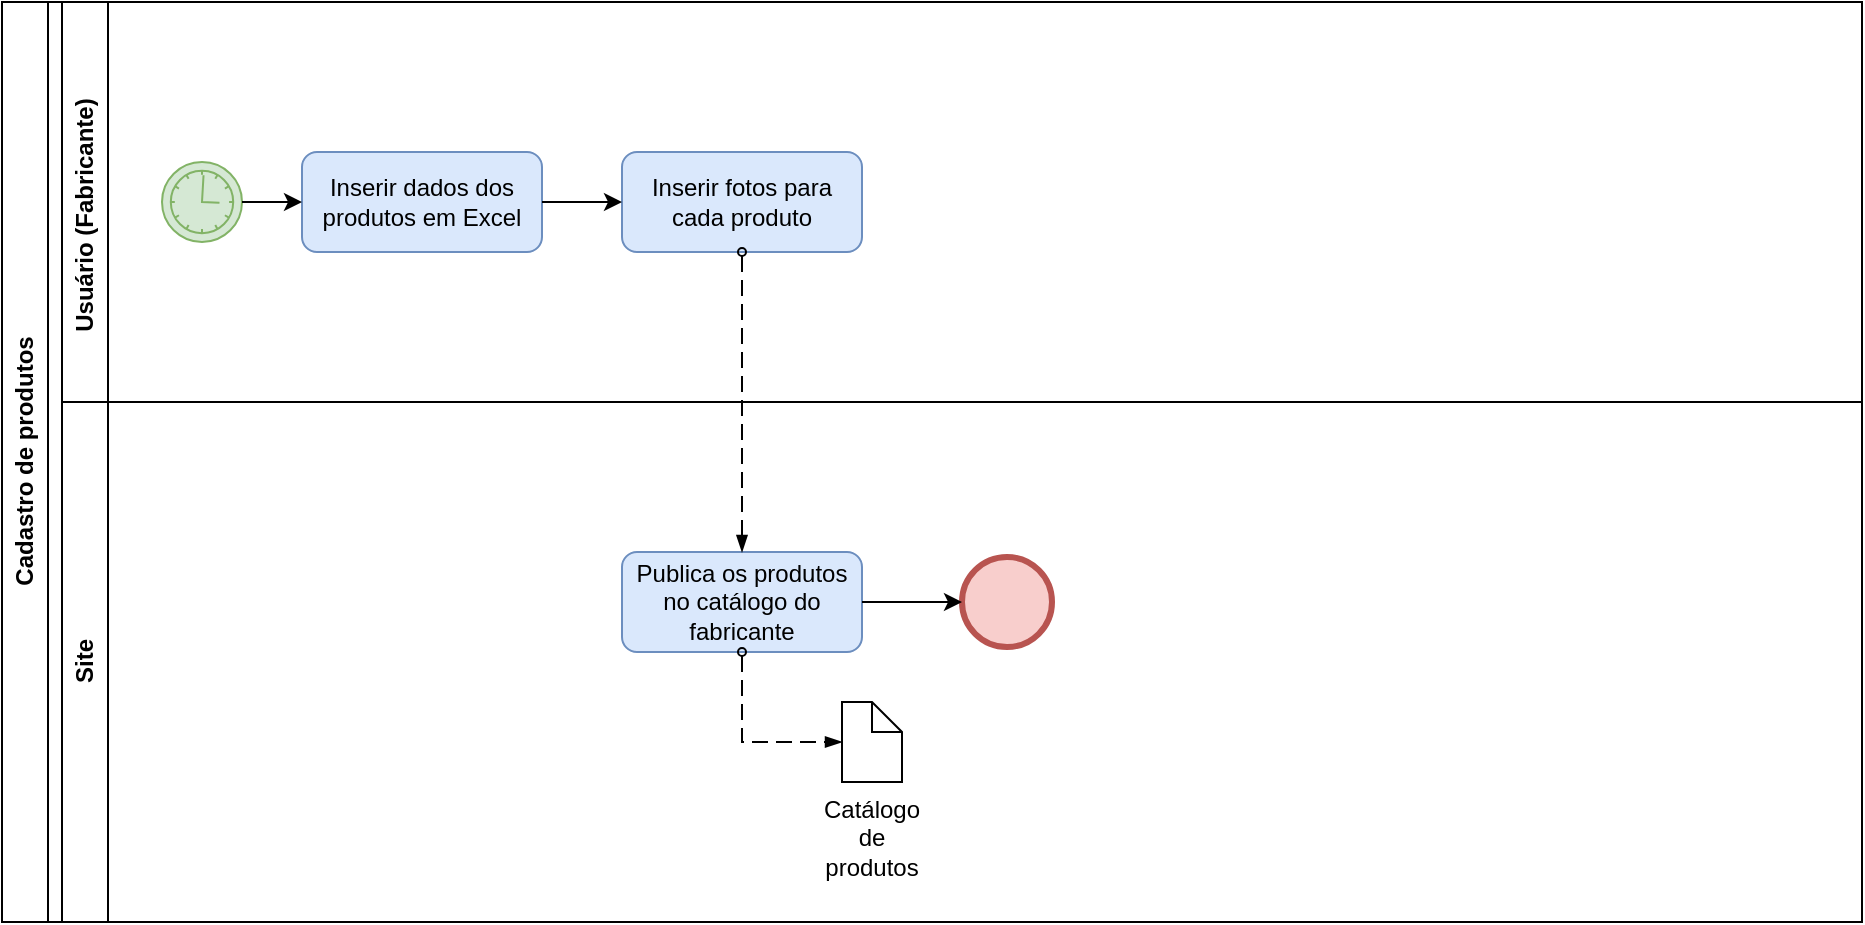 <mxfile version="20.6.2" type="device"><diagram name="Page-1" id="2a216829-ef6e-dabb-86c1-c78162f3ba2b"><mxGraphModel dx="1422" dy="834" grid="1" gridSize="10" guides="1" tooltips="1" connect="1" arrows="1" fold="1" page="1" pageScale="1" pageWidth="850" pageHeight="1100" background="none" math="0" shadow="0"><root><mxCell id="0"/><mxCell id="1" parent="0"/><mxCell id="rien50JcleoXG5JkXq-R-1" value="Usuário (Fabricante)&amp;nbsp; &amp;nbsp; &amp;nbsp; &amp;nbsp; &amp;nbsp; &amp;nbsp; &amp;nbsp;&amp;nbsp;&lt;br&gt;" style="swimlane;horizontal=0;whiteSpace=wrap;html=1;align=right;" vertex="1" parent="1"><mxGeometry x="60" y="10" width="900" height="460" as="geometry"/></mxCell><mxCell id="rien50JcleoXG5JkXq-R-2" value="" style="points=[[0.145,0.145,0],[0.5,0,0],[0.855,0.145,0],[1,0.5,0],[0.855,0.855,0],[0.5,1,0],[0.145,0.855,0],[0,0.5,0]];shape=mxgraph.bpmn.event;html=1;verticalLabelPosition=bottom;labelBackgroundColor=#ffffff;verticalAlign=top;align=center;perimeter=ellipsePerimeter;outlineConnect=0;aspect=fixed;outline=standard;symbol=timer;fillColor=#d5e8d4;strokeColor=#82b366;" vertex="1" parent="rien50JcleoXG5JkXq-R-1"><mxGeometry x="50" y="80" width="40" height="40" as="geometry"/></mxCell><mxCell id="rien50JcleoXG5JkXq-R-3" value="Inserir dados dos produtos em Excel" style="rounded=1;whiteSpace=wrap;html=1;fillColor=#dae8fc;strokeColor=#6c8ebf;" vertex="1" parent="rien50JcleoXG5JkXq-R-1"><mxGeometry x="120" y="75" width="120" height="50" as="geometry"/></mxCell><mxCell id="rien50JcleoXG5JkXq-R-13" value="" style="endArrow=classic;html=1;rounded=0;exitX=1;exitY=0.5;exitDx=0;exitDy=0;exitPerimeter=0;entryX=0;entryY=0.5;entryDx=0;entryDy=0;" edge="1" parent="rien50JcleoXG5JkXq-R-1" source="rien50JcleoXG5JkXq-R-2" target="rien50JcleoXG5JkXq-R-3"><mxGeometry width="50" height="50" relative="1" as="geometry"><mxPoint x="370" y="180" as="sourcePoint"/><mxPoint x="70" y="100" as="targetPoint"/></mxGeometry></mxCell><mxCell id="rien50JcleoXG5JkXq-R-7" value="Site&lt;br&gt;" style="swimlane;horizontal=0;whiteSpace=wrap;html=1;" vertex="1" parent="1"><mxGeometry x="60" y="210" width="900" height="260" as="geometry"/></mxCell><mxCell id="rien50JcleoXG5JkXq-R-8" value="Publica os produtos no catálogo do fabricante" style="rounded=1;whiteSpace=wrap;html=1;fillColor=#dae8fc;strokeColor=#6c8ebf;" vertex="1" parent="rien50JcleoXG5JkXq-R-7"><mxGeometry x="280" y="75" width="120" height="50" as="geometry"/></mxCell><mxCell id="rien50JcleoXG5JkXq-R-18" value="" style="points=[[0.145,0.145,0],[0.5,0,0],[0.855,0.145,0],[1,0.5,0],[0.855,0.855,0],[0.5,1,0],[0.145,0.855,0],[0,0.5,0]];shape=mxgraph.bpmn.event;html=1;verticalLabelPosition=bottom;labelBackgroundColor=#ffffff;verticalAlign=top;align=center;perimeter=ellipsePerimeter;outlineConnect=0;aspect=fixed;outline=end;symbol=terminate2;fillColor=#f8cecc;strokeColor=#b85450;" vertex="1" parent="rien50JcleoXG5JkXq-R-7"><mxGeometry x="450" y="77.5" width="45" height="45" as="geometry"/></mxCell><mxCell id="rien50JcleoXG5JkXq-R-10" value="" style="endArrow=classic;html=1;rounded=0;exitX=1;exitY=0.5;exitDx=0;exitDy=0;entryX=0;entryY=0.5;entryDx=0;entryDy=0;" edge="1" parent="rien50JcleoXG5JkXq-R-7" source="rien50JcleoXG5JkXq-R-8" target="rien50JcleoXG5JkXq-R-18"><mxGeometry width="50" height="50" relative="1" as="geometry"><mxPoint x="350" y="-70" as="sourcePoint"/><mxPoint x="440" y="100" as="targetPoint"/></mxGeometry></mxCell><mxCell id="rien50JcleoXG5JkXq-R-20" value="Catálogo de produtos" style="shape=mxgraph.bpmn.data;labelPosition=center;verticalLabelPosition=bottom;align=center;verticalAlign=top;whiteSpace=wrap;size=15;html=1;" vertex="1" parent="rien50JcleoXG5JkXq-R-7"><mxGeometry x="390" y="150" width="30" height="40" as="geometry"/></mxCell><mxCell id="rien50JcleoXG5JkXq-R-21" value="" style="dashed=1;dashPattern=8 4;endArrow=blockThin;endFill=1;startArrow=oval;startFill=0;endSize=6;startSize=4;html=1;rounded=0;exitX=0.5;exitY=1;exitDx=0;exitDy=0;entryX=0;entryY=0.5;entryDx=0;entryDy=0;entryPerimeter=0;" edge="1" parent="rien50JcleoXG5JkXq-R-7" source="rien50JcleoXG5JkXq-R-8" target="rien50JcleoXG5JkXq-R-20"><mxGeometry width="160" relative="1" as="geometry"><mxPoint x="580" y="110" as="sourcePoint"/><mxPoint x="740" y="110" as="targetPoint"/><Array as="points"><mxPoint x="340" y="170"/></Array></mxGeometry></mxCell><mxCell id="rien50JcleoXG5JkXq-R-6" value="Cadastro de produtos" style="swimlane;horizontal=0;whiteSpace=wrap;html=1;" vertex="1" parent="1"><mxGeometry x="30" y="10" width="930" height="460" as="geometry"/></mxCell><mxCell id="rien50JcleoXG5JkXq-R-4" value="Inserir fotos para cada produto" style="rounded=1;whiteSpace=wrap;html=1;fillColor=#dae8fc;strokeColor=#6c8ebf;" vertex="1" parent="rien50JcleoXG5JkXq-R-6"><mxGeometry x="310" y="75" width="120" height="50" as="geometry"/></mxCell><mxCell id="rien50JcleoXG5JkXq-R-17" value="" style="endArrow=classic;html=1;rounded=0;exitX=1;exitY=0.5;exitDx=0;exitDy=0;entryX=0;entryY=0.5;entryDx=0;entryDy=0;" edge="1" parent="1" source="rien50JcleoXG5JkXq-R-3" target="rien50JcleoXG5JkXq-R-4"><mxGeometry width="50" height="50" relative="1" as="geometry"><mxPoint x="160" y="120" as="sourcePoint"/><mxPoint x="190" y="120" as="targetPoint"/></mxGeometry></mxCell><mxCell id="rien50JcleoXG5JkXq-R-22" value="" style="dashed=1;dashPattern=8 4;endArrow=blockThin;endFill=1;startArrow=oval;startFill=0;endSize=6;startSize=4;html=1;rounded=0;exitX=0.5;exitY=1;exitDx=0;exitDy=0;entryX=0.5;entryY=0;entryDx=0;entryDy=0;" edge="1" parent="1" source="rien50JcleoXG5JkXq-R-4" target="rien50JcleoXG5JkXq-R-8"><mxGeometry width="160" relative="1" as="geometry"><mxPoint x="410" y="345" as="sourcePoint"/><mxPoint x="460" y="390" as="targetPoint"/><Array as="points"/></mxGeometry></mxCell></root></mxGraphModel></diagram></mxfile>